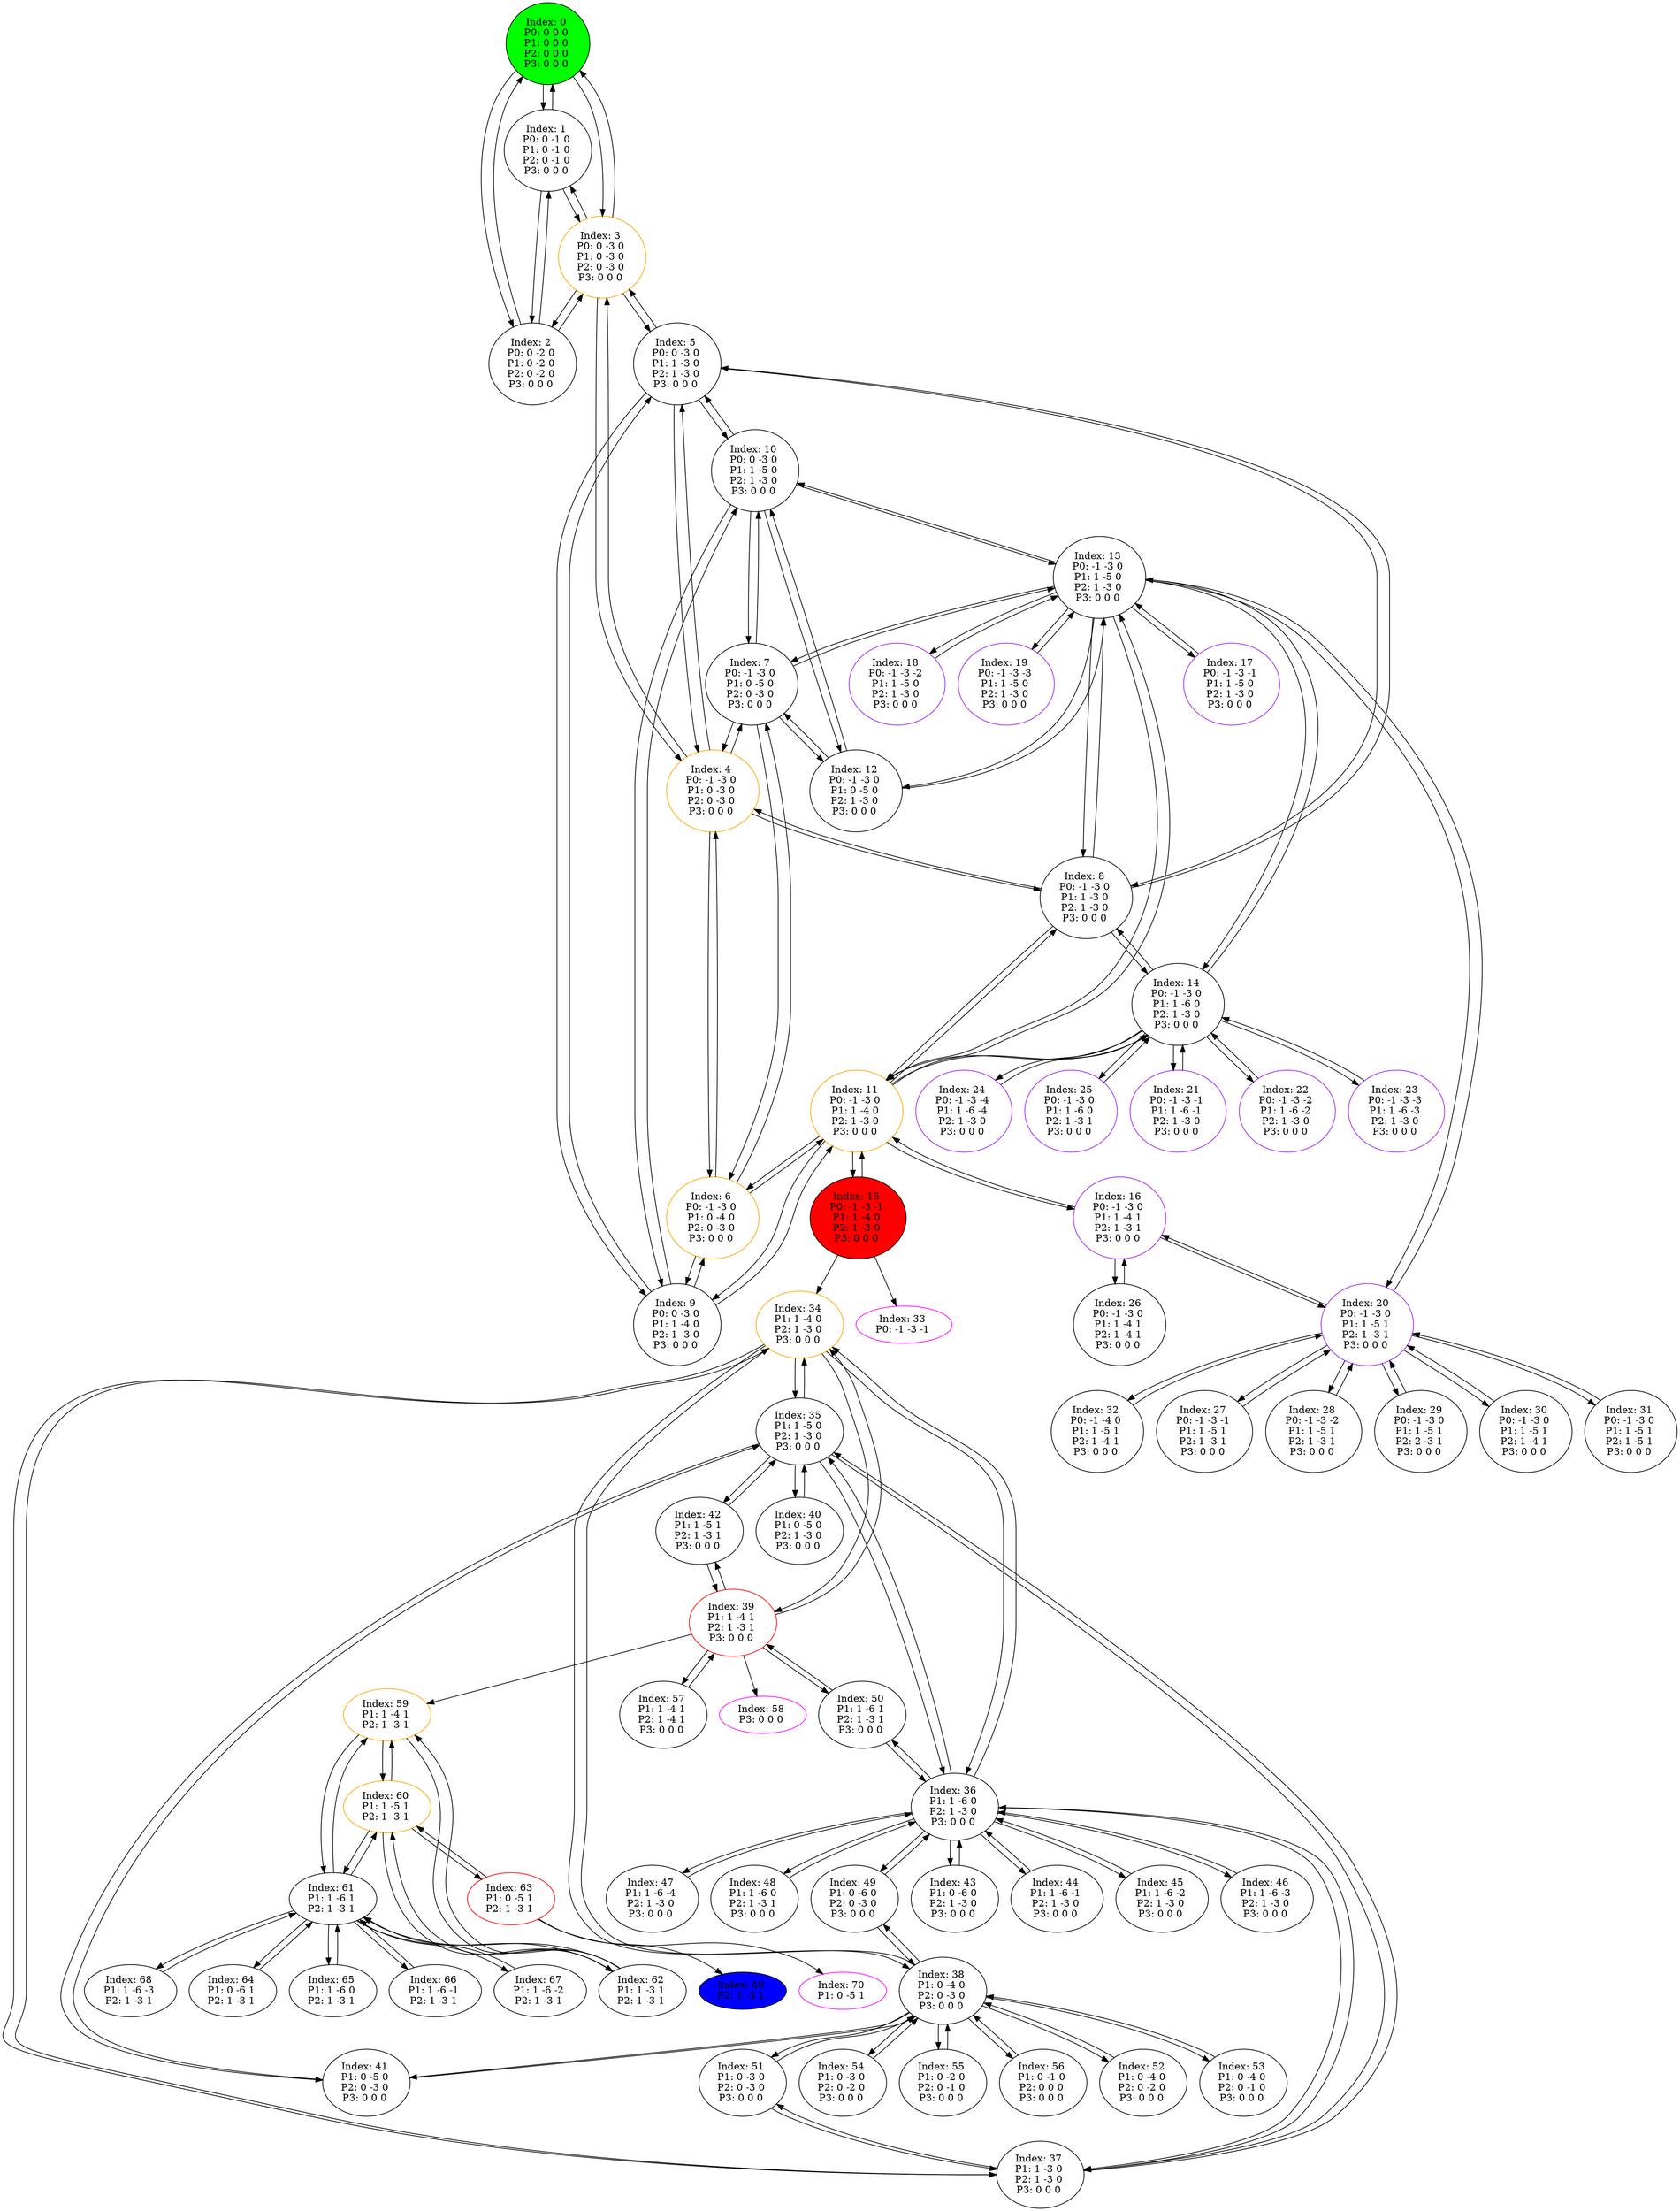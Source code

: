 digraph G {
color = "black"
0[label = "Index: 0 
P0: 0 0 0 
P1: 0 0 0 
P2: 0 0 0 
P3: 0 0 0 
", style="filled", fillcolor = "green"]
1[label = "Index: 1 
P0: 0 -1 0 
P1: 0 -1 0 
P2: 0 -1 0 
P3: 0 0 0 
"]
2[label = "Index: 2 
P0: 0 -2 0 
P1: 0 -2 0 
P2: 0 -2 0 
P3: 0 0 0 
"]
3[label = "Index: 3 
P0: 0 -3 0 
P1: 0 -3 0 
P2: 0 -3 0 
P3: 0 0 0 
", color = "orange"]
4[label = "Index: 4 
P0: -1 -3 0 
P1: 0 -3 0 
P2: 0 -3 0 
P3: 0 0 0 
", color = "orange"]
5[label = "Index: 5 
P0: 0 -3 0 
P1: 1 -3 0 
P2: 1 -3 0 
P3: 0 0 0 
"]
6[label = "Index: 6 
P0: -1 -3 0 
P1: 0 -4 0 
P2: 0 -3 0 
P3: 0 0 0 
", color = "orange"]
7[label = "Index: 7 
P0: -1 -3 0 
P1: 0 -5 0 
P2: 0 -3 0 
P3: 0 0 0 
"]
8[label = "Index: 8 
P0: -1 -3 0 
P1: 1 -3 0 
P2: 1 -3 0 
P3: 0 0 0 
"]
9[label = "Index: 9 
P0: 0 -3 0 
P1: 1 -4 0 
P2: 1 -3 0 
P3: 0 0 0 
"]
10[label = "Index: 10 
P0: 0 -3 0 
P1: 1 -5 0 
P2: 1 -3 0 
P3: 0 0 0 
"]
11[label = "Index: 11 
P0: -1 -3 0 
P1: 1 -4 0 
P2: 1 -3 0 
P3: 0 0 0 
", color = "orange"]
12[label = "Index: 12 
P0: -1 -3 0 
P1: 0 -5 0 
P2: 1 -3 0 
P3: 0 0 0 
"]
13[label = "Index: 13 
P0: -1 -3 0 
P1: 1 -5 0 
P2: 1 -3 0 
P3: 0 0 0 
"]
14[label = "Index: 14 
P0: -1 -3 0 
P1: 1 -6 0 
P2: 1 -3 0 
P3: 0 0 0 
"]
15[label = "Index: 15 
P0: -1 -3 -1 
P1: 1 -4 0 
P2: 1 -3 0 
P3: 0 0 0 
", style="filled", fillcolor = "red"]
16[label = "Index: 16 
P0: -1 -3 0 
P1: 1 -4 1 
P2: 1 -3 1 
P3: 0 0 0 
", color = "purple"]
17[label = "Index: 17 
P0: -1 -3 -1 
P1: 1 -5 0 
P2: 1 -3 0 
P3: 0 0 0 
", color = "purple"]
18[label = "Index: 18 
P0: -1 -3 -2 
P1: 1 -5 0 
P2: 1 -3 0 
P3: 0 0 0 
", color = "purple"]
19[label = "Index: 19 
P0: -1 -3 -3 
P1: 1 -5 0 
P2: 1 -3 0 
P3: 0 0 0 
", color = "purple"]
20[label = "Index: 20 
P0: -1 -3 0 
P1: 1 -5 1 
P2: 1 -3 1 
P3: 0 0 0 
", color = "purple"]
21[label = "Index: 21 
P0: -1 -3 -1 
P1: 1 -6 -1 
P2: 1 -3 0 
P3: 0 0 0 
", color = "purple"]
22[label = "Index: 22 
P0: -1 -3 -2 
P1: 1 -6 -2 
P2: 1 -3 0 
P3: 0 0 0 
", color = "purple"]
23[label = "Index: 23 
P0: -1 -3 -3 
P1: 1 -6 -3 
P2: 1 -3 0 
P3: 0 0 0 
", color = "purple"]
24[label = "Index: 24 
P0: -1 -3 -4 
P1: 1 -6 -4 
P2: 1 -3 0 
P3: 0 0 0 
", color = "purple"]
25[label = "Index: 25 
P0: -1 -3 0 
P1: 1 -6 0 
P2: 1 -3 1 
P3: 0 0 0 
", color = "purple"]
26[label = "Index: 26 
P0: -1 -3 0 
P1: 1 -4 1 
P2: 1 -4 1 
P3: 0 0 0 
"]
27[label = "Index: 27 
P0: -1 -3 -1 
P1: 1 -5 1 
P2: 1 -3 1 
P3: 0 0 0 
"]
28[label = "Index: 28 
P0: -1 -3 -2 
P1: 1 -5 1 
P2: 1 -3 1 
P3: 0 0 0 
"]
29[label = "Index: 29 
P0: -1 -3 0 
P1: 1 -5 1 
P2: 2 -3 1 
P3: 0 0 0 
"]
30[label = "Index: 30 
P0: -1 -3 0 
P1: 1 -5 1 
P2: 1 -4 1 
P3: 0 0 0 
"]
31[label = "Index: 31 
P0: -1 -3 0 
P1: 1 -5 1 
P2: 1 -5 1 
P3: 0 0 0 
"]
32[label = "Index: 32 
P0: -1 -4 0 
P1: 1 -5 1 
P2: 1 -4 1 
P3: 0 0 0 
"]
33[label = "Index: 33 
P0: -1 -3 -1 
", color = "fuchsia"]
34[label = "Index: 34 
P1: 1 -4 0 
P2: 1 -3 0 
P3: 0 0 0 
", color = "orange"]
35[label = "Index: 35 
P1: 1 -5 0 
P2: 1 -3 0 
P3: 0 0 0 
"]
36[label = "Index: 36 
P1: 1 -6 0 
P2: 1 -3 0 
P3: 0 0 0 
"]
37[label = "Index: 37 
P1: 1 -3 0 
P2: 1 -3 0 
P3: 0 0 0 
"]
38[label = "Index: 38 
P1: 0 -4 0 
P2: 0 -3 0 
P3: 0 0 0 
"]
39[label = "Index: 39 
P1: 1 -4 1 
P2: 1 -3 1 
P3: 0 0 0 
", color = "red"]
40[label = "Index: 40 
P1: 0 -5 0 
P2: 1 -3 0 
P3: 0 0 0 
"]
41[label = "Index: 41 
P1: 0 -5 0 
P2: 0 -3 0 
P3: 0 0 0 
"]
42[label = "Index: 42 
P1: 1 -5 1 
P2: 1 -3 1 
P3: 0 0 0 
"]
43[label = "Index: 43 
P1: 0 -6 0 
P2: 1 -3 0 
P3: 0 0 0 
"]
44[label = "Index: 44 
P1: 1 -6 -1 
P2: 1 -3 0 
P3: 0 0 0 
"]
45[label = "Index: 45 
P1: 1 -6 -2 
P2: 1 -3 0 
P3: 0 0 0 
"]
46[label = "Index: 46 
P1: 1 -6 -3 
P2: 1 -3 0 
P3: 0 0 0 
"]
47[label = "Index: 47 
P1: 1 -6 -4 
P2: 1 -3 0 
P3: 0 0 0 
"]
48[label = "Index: 48 
P1: 1 -6 0 
P2: 1 -3 1 
P3: 0 0 0 
"]
49[label = "Index: 49 
P1: 0 -6 0 
P2: 0 -3 0 
P3: 0 0 0 
"]
50[label = "Index: 50 
P1: 1 -6 1 
P2: 1 -3 1 
P3: 0 0 0 
"]
51[label = "Index: 51 
P1: 0 -3 0 
P2: 0 -3 0 
P3: 0 0 0 
"]
52[label = "Index: 52 
P1: 0 -4 0 
P2: 0 -2 0 
P3: 0 0 0 
"]
53[label = "Index: 53 
P1: 0 -4 0 
P2: 0 -1 0 
P3: 0 0 0 
"]
54[label = "Index: 54 
P1: 0 -3 0 
P2: 0 -2 0 
P3: 0 0 0 
"]
55[label = "Index: 55 
P1: 0 -2 0 
P2: 0 -1 0 
P3: 0 0 0 
"]
56[label = "Index: 56 
P1: 0 -1 0 
P2: 0 0 0 
P3: 0 0 0 
"]
57[label = "Index: 57 
P1: 1 -4 1 
P2: 1 -4 1 
P3: 0 0 0 
"]
58[label = "Index: 58 
P3: 0 0 0 
", color = "fuchsia"]
59[label = "Index: 59 
P1: 1 -4 1 
P2: 1 -3 1 
", color = "orange"]
60[label = "Index: 60 
P1: 1 -5 1 
P2: 1 -3 1 
", color = "orange"]
61[label = "Index: 61 
P1: 1 -6 1 
P2: 1 -3 1 
"]
62[label = "Index: 62 
P1: 1 -3 1 
P2: 1 -3 1 
"]
63[label = "Index: 63 
P1: 0 -5 1 
P2: 1 -3 1 
", color = "red"]
64[label = "Index: 64 
P1: 0 -6 1 
P2: 1 -3 1 
"]
65[label = "Index: 65 
P1: 1 -6 0 
P2: 1 -3 1 
"]
66[label = "Index: 66 
P1: 1 -6 -1 
P2: 1 -3 1 
"]
67[label = "Index: 67 
P1: 1 -6 -2 
P2: 1 -3 1 
"]
68[label = "Index: 68 
P1: 1 -6 -3 
P2: 1 -3 1 
"]
69[label = "Index: 69 
P2: 1 -3 1 
", style="filled", fillcolor = "blue"]
70[label = "Index: 70 
P1: 0 -5 1 
", color = "fuchsia"]
0 -> 1
0 -> 2
0 -> 3

1 -> 0
1 -> 2
1 -> 3

2 -> 0
2 -> 1
2 -> 3

3 -> 0
3 -> 1
3 -> 2
3 -> 4
3 -> 5

4 -> 3
4 -> 6
4 -> 7
4 -> 8
4 -> 5

5 -> 3
5 -> 4
5 -> 8
5 -> 9
5 -> 10

6 -> 4
6 -> 7
6 -> 11
6 -> 9

7 -> 4
7 -> 6
7 -> 12
7 -> 13
7 -> 10

8 -> 4
8 -> 5
8 -> 11
8 -> 13
8 -> 14

9 -> 5
9 -> 6
9 -> 11
9 -> 10

10 -> 5
10 -> 7
10 -> 9
10 -> 13
10 -> 12

11 -> 6
11 -> 8
11 -> 9
11 -> 15
11 -> 13
11 -> 14
11 -> 16

12 -> 7
12 -> 10
12 -> 13

13 -> 7
13 -> 8
13 -> 10
13 -> 11
13 -> 12
13 -> 17
13 -> 18
13 -> 19
13 -> 14
13 -> 20

14 -> 8
14 -> 11
14 -> 13
14 -> 21
14 -> 22
14 -> 23
14 -> 24
14 -> 25

15 -> 11
15 -> 34
15 -> 33

16 -> 11
16 -> 20
16 -> 26

17 -> 13

18 -> 13

19 -> 13

20 -> 13
20 -> 16
20 -> 27
20 -> 28
20 -> 29
20 -> 30
20 -> 31
20 -> 32

21 -> 14

22 -> 14

23 -> 14

24 -> 14

25 -> 14

26 -> 16

27 -> 20

28 -> 20

29 -> 20

30 -> 20

31 -> 20

32 -> 20

34 -> 35
34 -> 36
34 -> 37
34 -> 38
34 -> 39

35 -> 34
35 -> 40
35 -> 36
35 -> 37
35 -> 41
35 -> 42

36 -> 34
36 -> 35
36 -> 43
36 -> 37
36 -> 44
36 -> 45
36 -> 46
36 -> 47
36 -> 48
36 -> 49
36 -> 50

37 -> 34
37 -> 35
37 -> 36
37 -> 51

38 -> 34
38 -> 41
38 -> 49
38 -> 51
38 -> 52
38 -> 53
38 -> 54
38 -> 55
38 -> 56

39 -> 34
39 -> 42
39 -> 50
39 -> 57
39 -> 58
39 -> 59

40 -> 35

41 -> 35
41 -> 38

42 -> 35
42 -> 39

43 -> 36

44 -> 36

45 -> 36

46 -> 36

47 -> 36

48 -> 36

49 -> 36
49 -> 38

50 -> 36
50 -> 39

51 -> 37
51 -> 38

52 -> 38

53 -> 38

54 -> 38

55 -> 38

56 -> 38

57 -> 39

59 -> 60
59 -> 61
59 -> 62

60 -> 59
60 -> 63
60 -> 61
60 -> 62

61 -> 59
61 -> 60
61 -> 64
61 -> 62
61 -> 65
61 -> 66
61 -> 67
61 -> 68

62 -> 59
62 -> 60
62 -> 61

63 -> 60
63 -> 69
63 -> 70

64 -> 61

65 -> 61

66 -> 61

67 -> 61

68 -> 61

}
